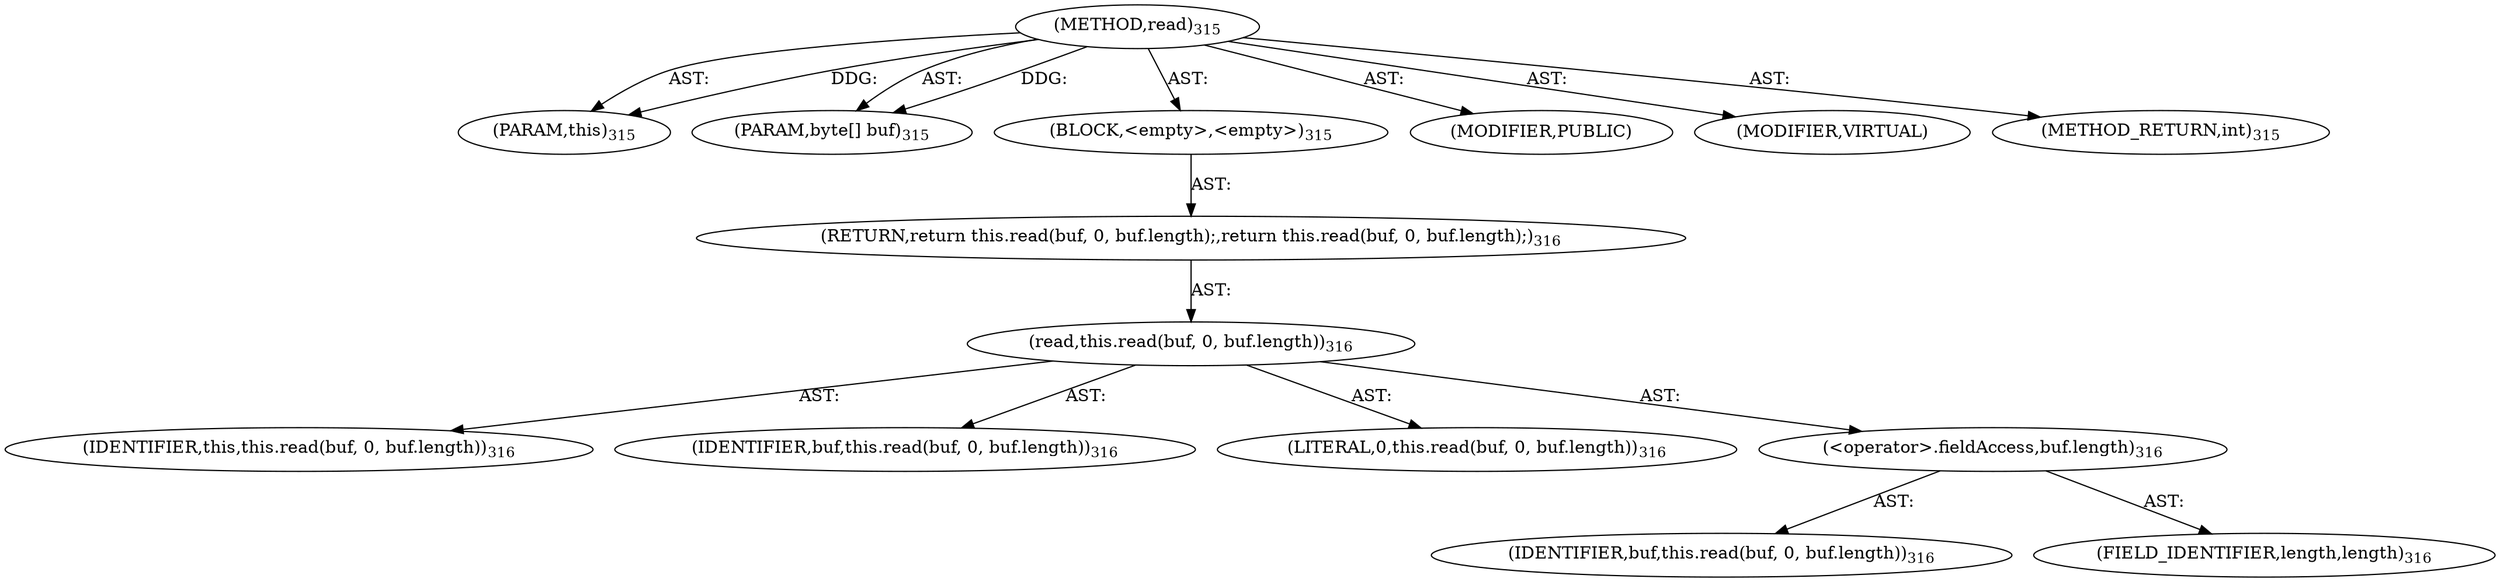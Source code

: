 digraph "read" {  
"111669149709" [label = <(METHOD,read)<SUB>315</SUB>> ]
"115964116999" [label = <(PARAM,this)<SUB>315</SUB>> ]
"115964117017" [label = <(PARAM,byte[] buf)<SUB>315</SUB>> ]
"25769803810" [label = <(BLOCK,&lt;empty&gt;,&lt;empty&gt;)<SUB>315</SUB>> ]
"146028888072" [label = <(RETURN,return this.read(buf, 0, buf.length);,return this.read(buf, 0, buf.length);)<SUB>316</SUB>> ]
"30064771247" [label = <(read,this.read(buf, 0, buf.length))<SUB>316</SUB>> ]
"68719476778" [label = <(IDENTIFIER,this,this.read(buf, 0, buf.length))<SUB>316</SUB>> ]
"68719476877" [label = <(IDENTIFIER,buf,this.read(buf, 0, buf.length))<SUB>316</SUB>> ]
"90194313269" [label = <(LITERAL,0,this.read(buf, 0, buf.length))<SUB>316</SUB>> ]
"30064771248" [label = <(&lt;operator&gt;.fieldAccess,buf.length)<SUB>316</SUB>> ]
"68719476878" [label = <(IDENTIFIER,buf,this.read(buf, 0, buf.length))<SUB>316</SUB>> ]
"55834574902" [label = <(FIELD_IDENTIFIER,length,length)<SUB>316</SUB>> ]
"133143986211" [label = <(MODIFIER,PUBLIC)> ]
"133143986212" [label = <(MODIFIER,VIRTUAL)> ]
"128849018893" [label = <(METHOD_RETURN,int)<SUB>315</SUB>> ]
  "111669149709" -> "115964116999"  [ label = "AST: "] 
  "111669149709" -> "115964117017"  [ label = "AST: "] 
  "111669149709" -> "25769803810"  [ label = "AST: "] 
  "111669149709" -> "133143986211"  [ label = "AST: "] 
  "111669149709" -> "133143986212"  [ label = "AST: "] 
  "111669149709" -> "128849018893"  [ label = "AST: "] 
  "25769803810" -> "146028888072"  [ label = "AST: "] 
  "146028888072" -> "30064771247"  [ label = "AST: "] 
  "30064771247" -> "68719476778"  [ label = "AST: "] 
  "30064771247" -> "68719476877"  [ label = "AST: "] 
  "30064771247" -> "90194313269"  [ label = "AST: "] 
  "30064771247" -> "30064771248"  [ label = "AST: "] 
  "30064771248" -> "68719476878"  [ label = "AST: "] 
  "30064771248" -> "55834574902"  [ label = "AST: "] 
  "111669149709" -> "115964116999"  [ label = "DDG: "] 
  "111669149709" -> "115964117017"  [ label = "DDG: "] 
}
